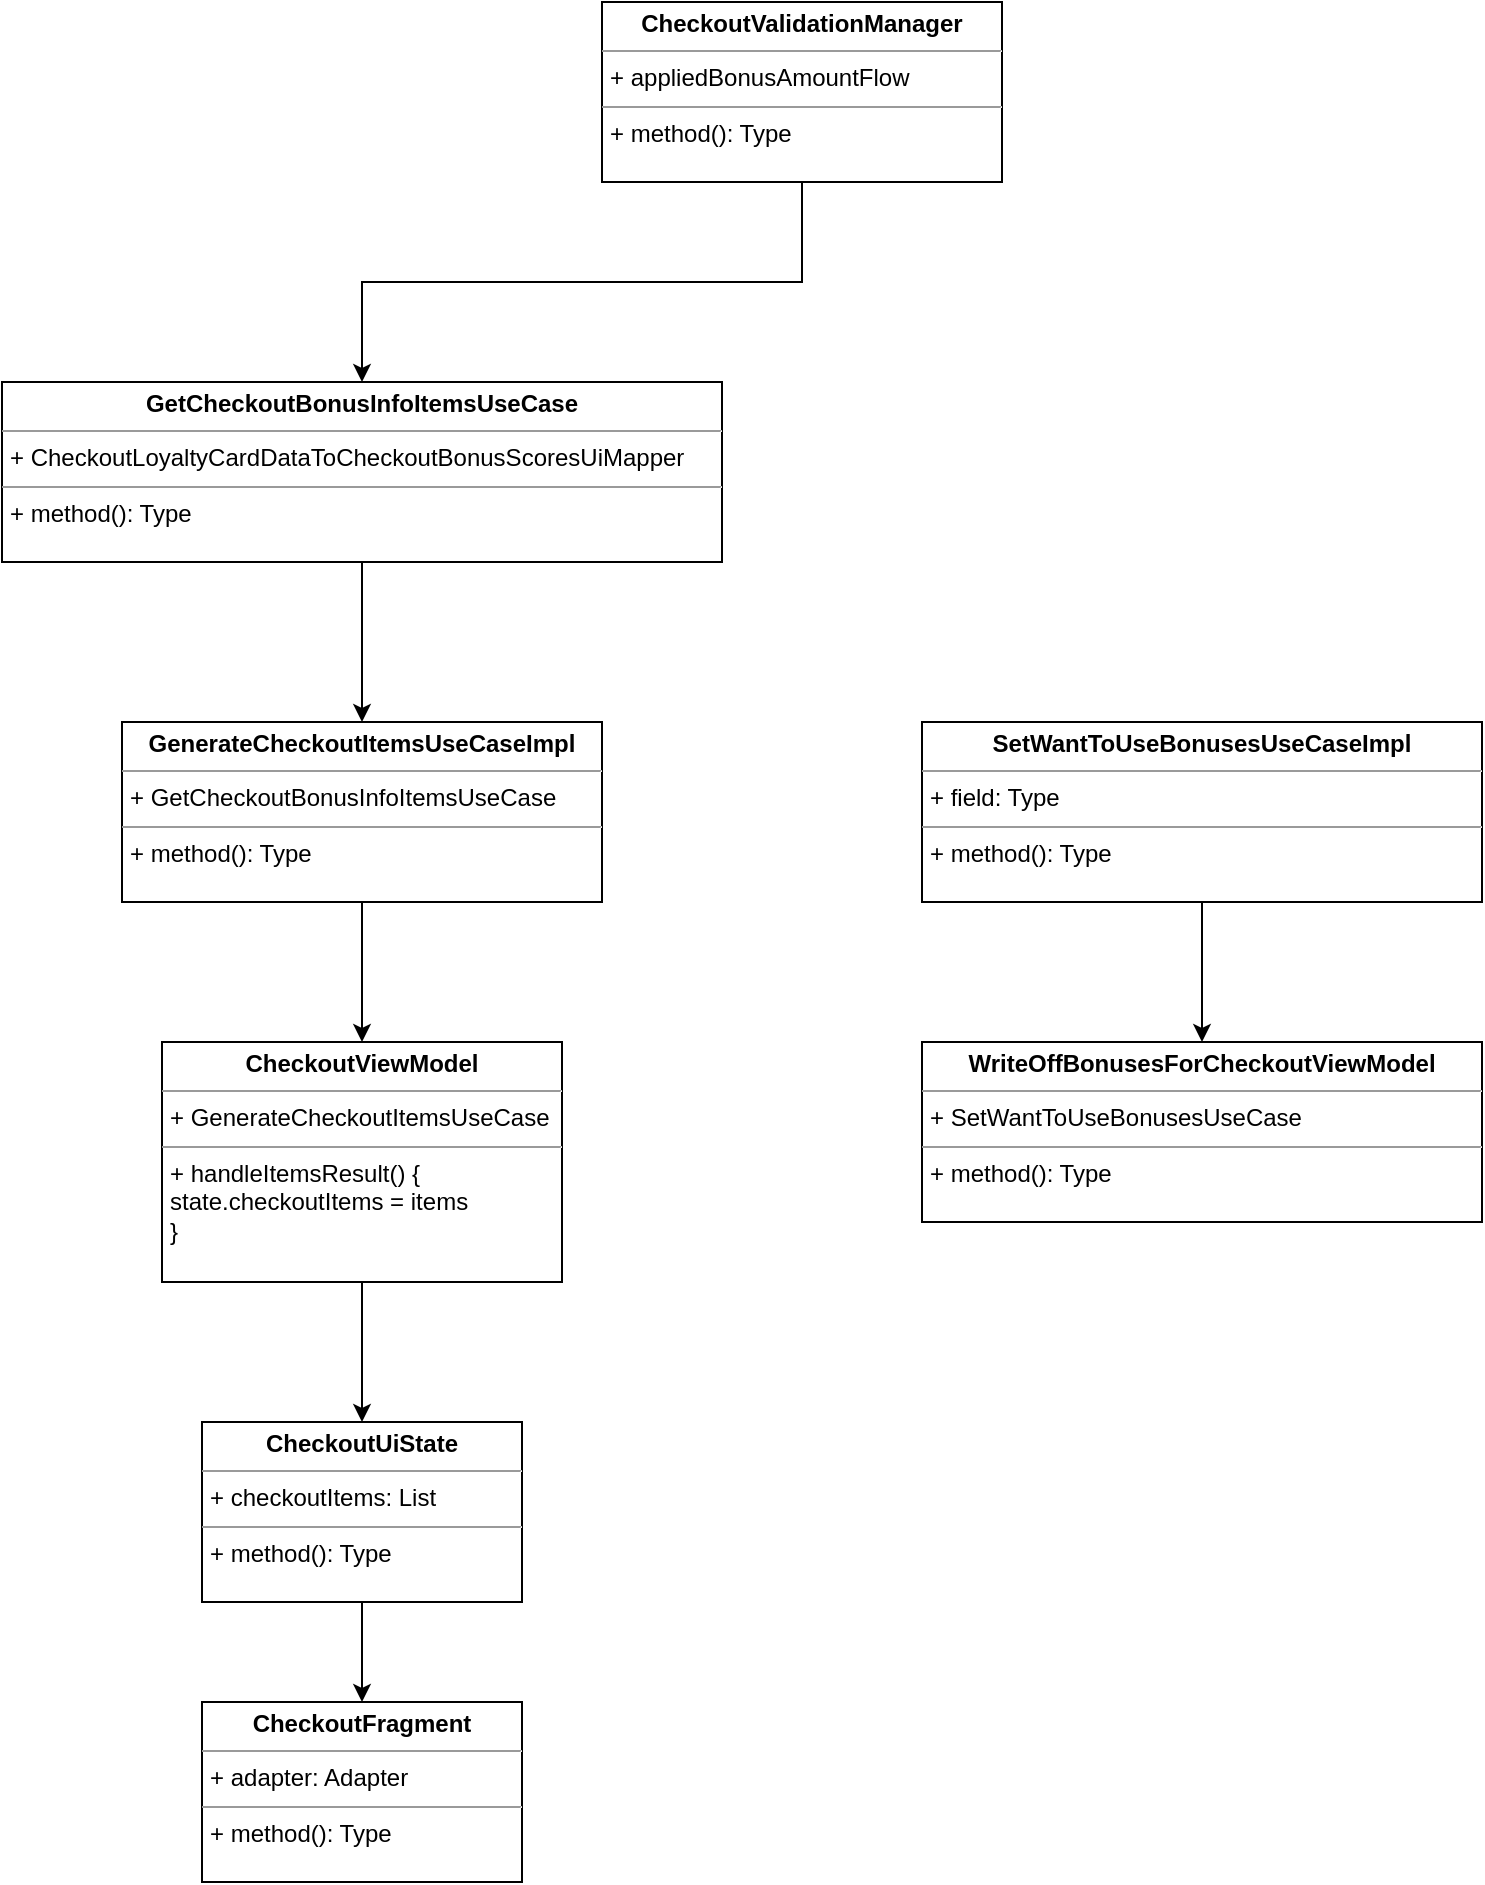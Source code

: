 <mxfile version="21.0.6" type="github">
  <diagram name="Страница 1" id="PqSwX68R4CPM-LeocaXJ">
    <mxGraphModel dx="954" dy="1811" grid="1" gridSize="10" guides="1" tooltips="1" connect="1" arrows="1" fold="1" page="1" pageScale="1" pageWidth="827" pageHeight="1169" math="0" shadow="0">
      <root>
        <mxCell id="0" />
        <mxCell id="1" parent="0" />
        <mxCell id="FlZzNcBc-agi4lt4ey15-1" value="&lt;p style=&quot;margin:0px;margin-top:4px;text-align:center;&quot;&gt;&lt;b&gt;CheckoutFragment&lt;/b&gt;&lt;/p&gt;&lt;hr size=&quot;1&quot;&gt;&lt;p style=&quot;margin:0px;margin-left:4px;&quot;&gt;+ adapter: Adapter&lt;/p&gt;&lt;hr size=&quot;1&quot;&gt;&lt;p style=&quot;margin:0px;margin-left:4px;&quot;&gt;+ method(): Type&lt;/p&gt;" style="verticalAlign=top;align=left;overflow=fill;fontSize=12;fontFamily=Helvetica;html=1;whiteSpace=wrap;" vertex="1" parent="1">
          <mxGeometry x="160" y="290" width="160" height="90" as="geometry" />
        </mxCell>
        <mxCell id="FlZzNcBc-agi4lt4ey15-4" style="edgeStyle=orthogonalEdgeStyle;rounded=0;orthogonalLoop=1;jettySize=auto;html=1;entryX=0.5;entryY=0;entryDx=0;entryDy=0;" edge="1" parent="1" source="FlZzNcBc-agi4lt4ey15-2" target="FlZzNcBc-agi4lt4ey15-1">
          <mxGeometry relative="1" as="geometry" />
        </mxCell>
        <mxCell id="FlZzNcBc-agi4lt4ey15-2" value="&lt;p style=&quot;margin:0px;margin-top:4px;text-align:center;&quot;&gt;&lt;b&gt;CheckoutUiState&lt;/b&gt;&lt;/p&gt;&lt;hr size=&quot;1&quot;&gt;&lt;p style=&quot;margin:0px;margin-left:4px;&quot;&gt;+ checkoutItems: List&lt;/p&gt;&lt;hr size=&quot;1&quot;&gt;&lt;p style=&quot;margin:0px;margin-left:4px;&quot;&gt;+ method(): Type&lt;/p&gt;" style="verticalAlign=top;align=left;overflow=fill;fontSize=12;fontFamily=Helvetica;html=1;whiteSpace=wrap;" vertex="1" parent="1">
          <mxGeometry x="160" y="150" width="160" height="90" as="geometry" />
        </mxCell>
        <mxCell id="FlZzNcBc-agi4lt4ey15-6" style="edgeStyle=orthogonalEdgeStyle;rounded=0;orthogonalLoop=1;jettySize=auto;html=1;entryX=0.5;entryY=0;entryDx=0;entryDy=0;" edge="1" parent="1" source="FlZzNcBc-agi4lt4ey15-5" target="FlZzNcBc-agi4lt4ey15-2">
          <mxGeometry relative="1" as="geometry" />
        </mxCell>
        <mxCell id="FlZzNcBc-agi4lt4ey15-5" value="&lt;p style=&quot;margin:0px;margin-top:4px;text-align:center;&quot;&gt;&lt;b&gt;CheckoutViewModel&lt;/b&gt;&lt;/p&gt;&lt;hr size=&quot;1&quot;&gt;&lt;p style=&quot;margin:0px;margin-left:4px;&quot;&gt;+ GenerateCheckoutItemsUseCase&lt;/p&gt;&lt;hr size=&quot;1&quot;&gt;&lt;p style=&quot;margin:0px;margin-left:4px;&quot;&gt;+ handleItemsResult() {&lt;/p&gt;&lt;p style=&quot;margin:0px;margin-left:4px;&quot;&gt;state.checkoutItems = items&lt;br&gt;&lt;/p&gt;&lt;p style=&quot;margin:0px;margin-left:4px;&quot;&gt;}&lt;br&gt;&lt;/p&gt;" style="verticalAlign=top;align=left;overflow=fill;fontSize=12;fontFamily=Helvetica;html=1;whiteSpace=wrap;" vertex="1" parent="1">
          <mxGeometry x="140" y="-40" width="200" height="120" as="geometry" />
        </mxCell>
        <mxCell id="FlZzNcBc-agi4lt4ey15-8" style="edgeStyle=orthogonalEdgeStyle;rounded=0;orthogonalLoop=1;jettySize=auto;html=1;entryX=0.5;entryY=0;entryDx=0;entryDy=0;" edge="1" parent="1" source="FlZzNcBc-agi4lt4ey15-7" target="FlZzNcBc-agi4lt4ey15-5">
          <mxGeometry relative="1" as="geometry" />
        </mxCell>
        <mxCell id="FlZzNcBc-agi4lt4ey15-7" value="&lt;p style=&quot;margin:0px;margin-top:4px;text-align:center;&quot;&gt;&lt;b&gt;GenerateCheckoutItemsUseCaseImpl&lt;/b&gt;&lt;/p&gt;&lt;hr size=&quot;1&quot;&gt;&lt;p style=&quot;margin:0px;margin-left:4px;&quot;&gt;+ GetCheckoutBonusInfoItemsUseCase&lt;/p&gt;&lt;hr size=&quot;1&quot;&gt;&lt;p style=&quot;margin:0px;margin-left:4px;&quot;&gt;+ method(): Type&lt;/p&gt;" style="verticalAlign=top;align=left;overflow=fill;fontSize=12;fontFamily=Helvetica;html=1;whiteSpace=wrap;" vertex="1" parent="1">
          <mxGeometry x="120" y="-200" width="240" height="90" as="geometry" />
        </mxCell>
        <mxCell id="FlZzNcBc-agi4lt4ey15-10" style="edgeStyle=orthogonalEdgeStyle;rounded=0;orthogonalLoop=1;jettySize=auto;html=1;entryX=0.5;entryY=0;entryDx=0;entryDy=0;" edge="1" parent="1" source="FlZzNcBc-agi4lt4ey15-9" target="FlZzNcBc-agi4lt4ey15-7">
          <mxGeometry relative="1" as="geometry" />
        </mxCell>
        <mxCell id="FlZzNcBc-agi4lt4ey15-9" value="&lt;p style=&quot;margin:0px;margin-top:4px;text-align:center;&quot;&gt;&lt;b&gt;GetCheckoutBonusInfoItemsUseCase&lt;/b&gt;&lt;/p&gt;&lt;hr size=&quot;1&quot;&gt;&lt;p style=&quot;margin:0px;margin-left:4px;&quot;&gt;+ CheckoutLoyaltyCardDataToCheckoutBonusScoresUiMapper&lt;/p&gt;&lt;hr size=&quot;1&quot;&gt;&lt;p style=&quot;margin:0px;margin-left:4px;&quot;&gt;+ method(): Type&lt;/p&gt;" style="verticalAlign=top;align=left;overflow=fill;fontSize=12;fontFamily=Helvetica;html=1;whiteSpace=wrap;" vertex="1" parent="1">
          <mxGeometry x="60" y="-370" width="360" height="90" as="geometry" />
        </mxCell>
        <mxCell id="FlZzNcBc-agi4lt4ey15-11" value="&lt;p style=&quot;margin:0px;margin-top:4px;text-align:center;&quot;&gt;&lt;b&gt;WriteOffBonusesForCheckoutViewModel&lt;/b&gt;&lt;/p&gt;&lt;hr size=&quot;1&quot;&gt;&lt;p style=&quot;margin:0px;margin-left:4px;&quot;&gt;+ SetWantToUseBonusesUseCase&lt;/p&gt;&lt;hr size=&quot;1&quot;&gt;&lt;p style=&quot;margin:0px;margin-left:4px;&quot;&gt;+ method(): Type&lt;/p&gt;" style="verticalAlign=top;align=left;overflow=fill;fontSize=12;fontFamily=Helvetica;html=1;whiteSpace=wrap;" vertex="1" parent="1">
          <mxGeometry x="520" y="-40" width="280" height="90" as="geometry" />
        </mxCell>
        <mxCell id="FlZzNcBc-agi4lt4ey15-13" style="edgeStyle=orthogonalEdgeStyle;rounded=0;orthogonalLoop=1;jettySize=auto;html=1;entryX=0.5;entryY=0;entryDx=0;entryDy=0;" edge="1" parent="1" source="FlZzNcBc-agi4lt4ey15-12" target="FlZzNcBc-agi4lt4ey15-11">
          <mxGeometry relative="1" as="geometry" />
        </mxCell>
        <mxCell id="FlZzNcBc-agi4lt4ey15-12" value="&lt;p style=&quot;margin:0px;margin-top:4px;text-align:center;&quot;&gt;&lt;b&gt;SetWantToUseBonusesUseCaseImpl&lt;/b&gt;&lt;/p&gt;&lt;hr size=&quot;1&quot;&gt;&lt;p style=&quot;margin:0px;margin-left:4px;&quot;&gt;+ field: Type&lt;/p&gt;&lt;hr size=&quot;1&quot;&gt;&lt;p style=&quot;margin:0px;margin-left:4px;&quot;&gt;+ method(): Type&lt;/p&gt;" style="verticalAlign=top;align=left;overflow=fill;fontSize=12;fontFamily=Helvetica;html=1;whiteSpace=wrap;" vertex="1" parent="1">
          <mxGeometry x="520" y="-200" width="280" height="90" as="geometry" />
        </mxCell>
        <mxCell id="FlZzNcBc-agi4lt4ey15-15" style="edgeStyle=orthogonalEdgeStyle;rounded=0;orthogonalLoop=1;jettySize=auto;html=1;entryX=0.5;entryY=0;entryDx=0;entryDy=0;" edge="1" parent="1" source="FlZzNcBc-agi4lt4ey15-14" target="FlZzNcBc-agi4lt4ey15-9">
          <mxGeometry relative="1" as="geometry" />
        </mxCell>
        <mxCell id="FlZzNcBc-agi4lt4ey15-14" value="&lt;p style=&quot;margin:0px;margin-top:4px;text-align:center;&quot;&gt;&lt;b&gt;CheckoutValidationManager&lt;/b&gt;&lt;/p&gt;&lt;hr size=&quot;1&quot;&gt;&lt;p style=&quot;margin:0px;margin-left:4px;&quot;&gt;+ appliedBonusAmountFlow&lt;/p&gt;&lt;hr size=&quot;1&quot;&gt;&lt;p style=&quot;margin:0px;margin-left:4px;&quot;&gt;+ method(): Type&lt;/p&gt;" style="verticalAlign=top;align=left;overflow=fill;fontSize=12;fontFamily=Helvetica;html=1;whiteSpace=wrap;" vertex="1" parent="1">
          <mxGeometry x="360" y="-560" width="200" height="90" as="geometry" />
        </mxCell>
      </root>
    </mxGraphModel>
  </diagram>
</mxfile>

